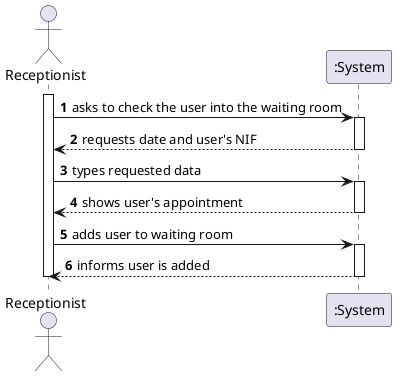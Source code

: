 @startuml
autonumber
actor "Receptionist" as rec

activate rec
rec -> ":System" : asks to check the user into the waiting room
activate ":System"
":System" --> rec : requests date and user's NIF
deactivate ":System"

rec -> ":System" : types requested data
activate ":System"
":System" --> rec : shows user's appointment
deactivate ":System"

rec -> ":System" : adds user to waiting room
activate ":System"
":System" --> rec : informs user is added
deactivate ":System"


deactivate rec

@enduml